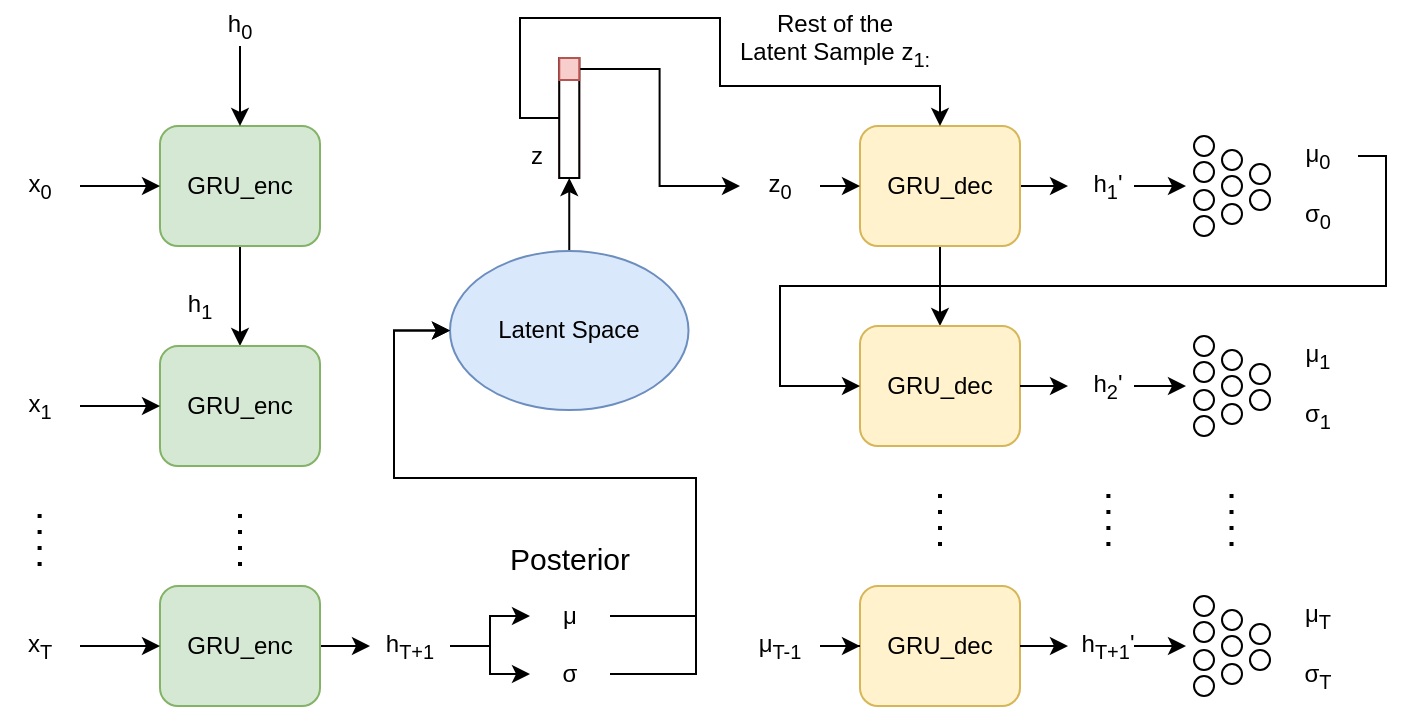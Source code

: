 <mxfile version="14.6.7" type="device"><diagram id="DZ8NXuXy_GfrIPUwnaeM" name="Page-1"><mxGraphModel dx="981" dy="537" grid="1" gridSize="10" guides="1" tooltips="1" connect="1" arrows="1" fold="1" page="1" pageScale="1" pageWidth="1169" pageHeight="827" math="0" shadow="0"><root><mxCell id="0"/><mxCell id="1" parent="0"/><mxCell id="oNLBXndo9JrF9wz1wPDk-12" value="" style="edgeStyle=orthogonalEdgeStyle;rounded=0;orthogonalLoop=1;jettySize=auto;html=1;" parent="1" source="oNLBXndo9JrF9wz1wPDk-1" target="oNLBXndo9JrF9wz1wPDk-2" edge="1"><mxGeometry relative="1" as="geometry"/></mxCell><mxCell id="oNLBXndo9JrF9wz1wPDk-1" value="GRU_enc" style="rounded=1;whiteSpace=wrap;html=1;fillColor=#d5e8d4;strokeColor=#82b366;" parent="1" vertex="1"><mxGeometry x="272" y="304" width="80" height="60" as="geometry"/></mxCell><mxCell id="oNLBXndo9JrF9wz1wPDk-2" value="GRU_enc" style="rounded=1;whiteSpace=wrap;html=1;fillColor=#d5e8d4;strokeColor=#82b366;" parent="1" vertex="1"><mxGeometry x="272" y="414" width="80" height="60" as="geometry"/></mxCell><mxCell id="oNLBXndo9JrF9wz1wPDk-87" value="" style="edgeStyle=orthogonalEdgeStyle;rounded=0;orthogonalLoop=1;jettySize=auto;html=1;" parent="1" source="oNLBXndo9JrF9wz1wPDk-3" target="oNLBXndo9JrF9wz1wPDk-21" edge="1"><mxGeometry relative="1" as="geometry"/></mxCell><mxCell id="oNLBXndo9JrF9wz1wPDk-3" value="GRU_enc" style="rounded=1;whiteSpace=wrap;html=1;fillColor=#d5e8d4;strokeColor=#82b366;" parent="1" vertex="1"><mxGeometry x="272" y="534" width="80" height="60" as="geometry"/></mxCell><mxCell id="oNLBXndo9JrF9wz1wPDk-6" value="" style="edgeStyle=orthogonalEdgeStyle;rounded=0;orthogonalLoop=1;jettySize=auto;html=1;" parent="1" source="oNLBXndo9JrF9wz1wPDk-5" target="oNLBXndo9JrF9wz1wPDk-1" edge="1"><mxGeometry relative="1" as="geometry"/></mxCell><mxCell id="oNLBXndo9JrF9wz1wPDk-5" value="x&lt;sub&gt;0&lt;/sub&gt;" style="text;html=1;strokeColor=none;fillColor=none;align=center;verticalAlign=middle;whiteSpace=wrap;rounded=0;" parent="1" vertex="1"><mxGeometry x="192" y="324" width="40" height="20" as="geometry"/></mxCell><mxCell id="oNLBXndo9JrF9wz1wPDk-7" value="" style="edgeStyle=orthogonalEdgeStyle;rounded=0;orthogonalLoop=1;jettySize=auto;html=1;" parent="1" source="oNLBXndo9JrF9wz1wPDk-8" edge="1"><mxGeometry relative="1" as="geometry"><mxPoint x="272" y="444" as="targetPoint"/></mxGeometry></mxCell><mxCell id="oNLBXndo9JrF9wz1wPDk-8" value="x&lt;sub&gt;1&lt;/sub&gt;" style="text;html=1;strokeColor=none;fillColor=none;align=center;verticalAlign=middle;whiteSpace=wrap;rounded=0;" parent="1" vertex="1"><mxGeometry x="192" y="434" width="40" height="20" as="geometry"/></mxCell><mxCell id="oNLBXndo9JrF9wz1wPDk-9" value="" style="edgeStyle=orthogonalEdgeStyle;rounded=0;orthogonalLoop=1;jettySize=auto;html=1;" parent="1" source="oNLBXndo9JrF9wz1wPDk-10" edge="1"><mxGeometry relative="1" as="geometry"><mxPoint x="272" y="564" as="targetPoint"/></mxGeometry></mxCell><mxCell id="oNLBXndo9JrF9wz1wPDk-10" value="x&lt;sub&gt;T&lt;/sub&gt;" style="text;html=1;strokeColor=none;fillColor=none;align=center;verticalAlign=middle;whiteSpace=wrap;rounded=0;" parent="1" vertex="1"><mxGeometry x="192" y="554" width="40" height="20" as="geometry"/></mxCell><mxCell id="oNLBXndo9JrF9wz1wPDk-15" value="" style="edgeStyle=orthogonalEdgeStyle;rounded=0;orthogonalLoop=1;jettySize=auto;html=1;" parent="1" source="oNLBXndo9JrF9wz1wPDk-14" target="oNLBXndo9JrF9wz1wPDk-1" edge="1"><mxGeometry relative="1" as="geometry"/></mxCell><mxCell id="oNLBXndo9JrF9wz1wPDk-14" value="h&lt;sub&gt;0&lt;/sub&gt;" style="text;html=1;strokeColor=none;fillColor=none;align=center;verticalAlign=middle;whiteSpace=wrap;rounded=0;" parent="1" vertex="1"><mxGeometry x="292" y="244" width="40" height="20" as="geometry"/></mxCell><mxCell id="oNLBXndo9JrF9wz1wPDk-16" value="h&lt;sub&gt;1&lt;/sub&gt;" style="text;html=1;strokeColor=none;fillColor=none;align=center;verticalAlign=middle;whiteSpace=wrap;rounded=0;" parent="1" vertex="1"><mxGeometry x="272" y="384" width="40" height="20" as="geometry"/></mxCell><mxCell id="oNLBXndo9JrF9wz1wPDk-17" value="" style="endArrow=none;dashed=1;html=1;dashPattern=1 3;strokeWidth=2;" parent="1" edge="1"><mxGeometry width="50" height="50" relative="1" as="geometry"><mxPoint x="312" y="524" as="sourcePoint"/><mxPoint x="312" y="494" as="targetPoint"/></mxGeometry></mxCell><mxCell id="ERfAPKb96oPd7G-WMoMk-125" style="edgeStyle=orthogonalEdgeStyle;rounded=0;orthogonalLoop=1;jettySize=auto;html=1;exitX=0.5;exitY=0;exitDx=0;exitDy=0;entryX=0.5;entryY=1;entryDx=0;entryDy=0;" edge="1" parent="1" source="oNLBXndo9JrF9wz1wPDk-18" target="ERfAPKb96oPd7G-WMoMk-123"><mxGeometry relative="1" as="geometry"/></mxCell><mxCell id="oNLBXndo9JrF9wz1wPDk-18" value="Latent Space" style="ellipse;whiteSpace=wrap;html=1;fillColor=#dae8fc;strokeColor=#6c8ebf;" parent="1" vertex="1"><mxGeometry x="417" y="366.5" width="119.25" height="79.5" as="geometry"/></mxCell><mxCell id="oNLBXndo9JrF9wz1wPDk-20" value="" style="endArrow=none;dashed=1;html=1;dashPattern=1 3;strokeWidth=2;" parent="1" edge="1"><mxGeometry width="50" height="50" relative="1" as="geometry"><mxPoint x="211.8" y="524" as="sourcePoint"/><mxPoint x="211.8" y="494" as="targetPoint"/></mxGeometry></mxCell><mxCell id="oNLBXndo9JrF9wz1wPDk-90" style="edgeStyle=orthogonalEdgeStyle;rounded=0;orthogonalLoop=1;jettySize=auto;html=1;entryX=0;entryY=0.5;entryDx=0;entryDy=0;" parent="1" source="oNLBXndo9JrF9wz1wPDk-21" target="oNLBXndo9JrF9wz1wPDk-88" edge="1"><mxGeometry relative="1" as="geometry"/></mxCell><mxCell id="oNLBXndo9JrF9wz1wPDk-91" style="edgeStyle=orthogonalEdgeStyle;rounded=0;orthogonalLoop=1;jettySize=auto;html=1;exitX=1;exitY=0.5;exitDx=0;exitDy=0;entryX=0;entryY=0.5;entryDx=0;entryDy=0;" parent="1" source="oNLBXndo9JrF9wz1wPDk-21" target="oNLBXndo9JrF9wz1wPDk-89" edge="1"><mxGeometry relative="1" as="geometry"/></mxCell><mxCell id="oNLBXndo9JrF9wz1wPDk-21" value="h&lt;sub&gt;T+1&lt;/sub&gt;" style="text;html=1;strokeColor=none;fillColor=none;align=center;verticalAlign=middle;whiteSpace=wrap;rounded=0;" parent="1" vertex="1"><mxGeometry x="377" y="554" width="40" height="20" as="geometry"/></mxCell><mxCell id="ERfAPKb96oPd7G-WMoMk-48" style="edgeStyle=orthogonalEdgeStyle;rounded=0;orthogonalLoop=1;jettySize=auto;html=1;exitX=1;exitY=0.5;exitDx=0;exitDy=0;entryX=0;entryY=0.5;entryDx=0;entryDy=0;" edge="1" parent="1" source="oNLBXndo9JrF9wz1wPDk-88" target="oNLBXndo9JrF9wz1wPDk-18"><mxGeometry relative="1" as="geometry"><Array as="points"><mxPoint x="540" y="549"/><mxPoint x="540" y="480"/><mxPoint x="389" y="480"/><mxPoint x="389" y="406"/></Array></mxGeometry></mxCell><mxCell id="oNLBXndo9JrF9wz1wPDk-88" value="μ" style="text;html=1;strokeColor=none;fillColor=none;align=center;verticalAlign=middle;whiteSpace=wrap;rounded=0;" parent="1" vertex="1"><mxGeometry x="457" y="539" width="40" height="20" as="geometry"/></mxCell><mxCell id="ERfAPKb96oPd7G-WMoMk-49" style="edgeStyle=orthogonalEdgeStyle;rounded=0;orthogonalLoop=1;jettySize=auto;html=1;exitX=1;exitY=0.5;exitDx=0;exitDy=0;entryX=0;entryY=0.5;entryDx=0;entryDy=0;" edge="1" parent="1" source="oNLBXndo9JrF9wz1wPDk-89" target="oNLBXndo9JrF9wz1wPDk-18"><mxGeometry relative="1" as="geometry"><Array as="points"><mxPoint x="540" y="578"/><mxPoint x="540" y="480"/><mxPoint x="389" y="480"/><mxPoint x="389" y="406"/></Array></mxGeometry></mxCell><mxCell id="oNLBXndo9JrF9wz1wPDk-89" value="σ" style="text;html=1;strokeColor=none;fillColor=none;align=center;verticalAlign=middle;whiteSpace=wrap;rounded=0;" parent="1" vertex="1"><mxGeometry x="457" y="568" width="40" height="20" as="geometry"/></mxCell><mxCell id="oNLBXndo9JrF9wz1wPDk-95" value="&lt;font style=&quot;font-size: 15px&quot;&gt;Posterior&lt;/font&gt;" style="text;html=1;strokeColor=none;fillColor=none;align=center;verticalAlign=middle;whiteSpace=wrap;rounded=0;" parent="1" vertex="1"><mxGeometry x="457" y="510" width="40" height="20" as="geometry"/></mxCell><mxCell id="ERfAPKb96oPd7G-WMoMk-57" value="&lt;div&gt;Rest of the &lt;br&gt;&lt;/div&gt;&lt;div&gt;Latent Sample z&lt;sub&gt;1:&lt;/sub&gt;&lt;br&gt;&lt;/div&gt;" style="text;html=1;align=center;verticalAlign=middle;resizable=0;points=[];autosize=1;strokeColor=none;" vertex="1" parent="1"><mxGeometry x="554" y="241" width="110" height="40" as="geometry"/></mxCell><mxCell id="ERfAPKb96oPd7G-WMoMk-58" style="edgeStyle=orthogonalEdgeStyle;rounded=0;orthogonalLoop=1;jettySize=auto;html=1;exitX=1;exitY=0.5;exitDx=0;exitDy=0;entryX=0;entryY=0.5;entryDx=0;entryDy=0;" edge="1" parent="1" source="ERfAPKb96oPd7G-WMoMk-60" target="ERfAPKb96oPd7G-WMoMk-66"><mxGeometry relative="1" as="geometry"/></mxCell><mxCell id="ERfAPKb96oPd7G-WMoMk-59" style="edgeStyle=orthogonalEdgeStyle;rounded=0;orthogonalLoop=1;jettySize=auto;html=1;exitX=0.5;exitY=1;exitDx=0;exitDy=0;entryX=0.5;entryY=0;entryDx=0;entryDy=0;" edge="1" parent="1" source="ERfAPKb96oPd7G-WMoMk-60" target="ERfAPKb96oPd7G-WMoMk-61"><mxGeometry relative="1" as="geometry"/></mxCell><mxCell id="ERfAPKb96oPd7G-WMoMk-60" value="GRU_dec" style="rounded=1;whiteSpace=wrap;html=1;fillColor=#fff2cc;strokeColor=#d6b656;" vertex="1" parent="1"><mxGeometry x="622" y="304" width="80" height="60" as="geometry"/></mxCell><mxCell id="ERfAPKb96oPd7G-WMoMk-61" value="GRU_dec" style="rounded=1;whiteSpace=wrap;html=1;fillColor=#fff2cc;strokeColor=#d6b656;" vertex="1" parent="1"><mxGeometry x="622" y="404" width="80" height="60" as="geometry"/></mxCell><mxCell id="ERfAPKb96oPd7G-WMoMk-62" value="GRU_dec" style="rounded=1;whiteSpace=wrap;html=1;fillColor=#fff2cc;strokeColor=#d6b656;" vertex="1" parent="1"><mxGeometry x="622" y="534" width="80" height="60" as="geometry"/></mxCell><mxCell id="ERfAPKb96oPd7G-WMoMk-63" value="" style="edgeStyle=orthogonalEdgeStyle;rounded=0;orthogonalLoop=1;jettySize=auto;html=1;" edge="1" parent="1" source="ERfAPKb96oPd7G-WMoMk-64"><mxGeometry relative="1" as="geometry"><mxPoint x="622" y="334" as="targetPoint"/></mxGeometry></mxCell><mxCell id="ERfAPKb96oPd7G-WMoMk-64" value="z&lt;sub&gt;0&lt;/sub&gt;" style="text;html=1;strokeColor=none;fillColor=none;align=center;verticalAlign=middle;whiteSpace=wrap;rounded=0;" vertex="1" parent="1"><mxGeometry x="562" y="324" width="40" height="20" as="geometry"/></mxCell><mxCell id="ERfAPKb96oPd7G-WMoMk-65" style="edgeStyle=orthogonalEdgeStyle;rounded=0;orthogonalLoop=1;jettySize=auto;html=1;exitX=1;exitY=0.5;exitDx=0;exitDy=0;" edge="1" parent="1"><mxGeometry relative="1" as="geometry"><mxPoint x="785" y="334" as="targetPoint"/><mxPoint x="759.0" y="334.0" as="sourcePoint"/></mxGeometry></mxCell><mxCell id="ERfAPKb96oPd7G-WMoMk-66" value="h&lt;sub&gt;1&lt;/sub&gt;'" style="text;html=1;strokeColor=none;fillColor=none;align=center;verticalAlign=middle;whiteSpace=wrap;rounded=0;" vertex="1" parent="1"><mxGeometry x="726" y="324" width="40" height="20" as="geometry"/></mxCell><mxCell id="ERfAPKb96oPd7G-WMoMk-67" value="" style="ellipse;whiteSpace=wrap;html=1;aspect=fixed;" vertex="1" parent="1"><mxGeometry x="789" y="309" width="10" height="10" as="geometry"/></mxCell><mxCell id="ERfAPKb96oPd7G-WMoMk-68" value="" style="ellipse;whiteSpace=wrap;html=1;aspect=fixed;" vertex="1" parent="1"><mxGeometry x="789" y="322" width="10" height="10" as="geometry"/></mxCell><mxCell id="ERfAPKb96oPd7G-WMoMk-69" value="" style="ellipse;whiteSpace=wrap;html=1;aspect=fixed;" vertex="1" parent="1"><mxGeometry x="789" y="336" width="10" height="10" as="geometry"/></mxCell><mxCell id="ERfAPKb96oPd7G-WMoMk-70" value="" style="ellipse;whiteSpace=wrap;html=1;aspect=fixed;" vertex="1" parent="1"><mxGeometry x="789" y="349" width="10" height="10" as="geometry"/></mxCell><mxCell id="ERfAPKb96oPd7G-WMoMk-71" value="" style="ellipse;whiteSpace=wrap;html=1;aspect=fixed;" vertex="1" parent="1"><mxGeometry x="803" y="316" width="10" height="10" as="geometry"/></mxCell><mxCell id="ERfAPKb96oPd7G-WMoMk-72" value="" style="ellipse;whiteSpace=wrap;html=1;aspect=fixed;" vertex="1" parent="1"><mxGeometry x="803" y="329" width="10" height="10" as="geometry"/></mxCell><mxCell id="ERfAPKb96oPd7G-WMoMk-73" value="" style="ellipse;whiteSpace=wrap;html=1;aspect=fixed;" vertex="1" parent="1"><mxGeometry x="803" y="343" width="10" height="10" as="geometry"/></mxCell><mxCell id="ERfAPKb96oPd7G-WMoMk-74" value="" style="ellipse;whiteSpace=wrap;html=1;aspect=fixed;" vertex="1" parent="1"><mxGeometry x="817" y="323" width="10" height="10" as="geometry"/></mxCell><mxCell id="ERfAPKb96oPd7G-WMoMk-75" value="" style="ellipse;whiteSpace=wrap;html=1;aspect=fixed;" vertex="1" parent="1"><mxGeometry x="817" y="336" width="10" height="10" as="geometry"/></mxCell><mxCell id="ERfAPKb96oPd7G-WMoMk-76" value="" style="ellipse;whiteSpace=wrap;html=1;aspect=fixed;" vertex="1" parent="1"><mxGeometry x="789" y="409" width="10" height="10" as="geometry"/></mxCell><mxCell id="ERfAPKb96oPd7G-WMoMk-77" value="" style="ellipse;whiteSpace=wrap;html=1;aspect=fixed;" vertex="1" parent="1"><mxGeometry x="789" y="422" width="10" height="10" as="geometry"/></mxCell><mxCell id="ERfAPKb96oPd7G-WMoMk-78" value="" style="ellipse;whiteSpace=wrap;html=1;aspect=fixed;" vertex="1" parent="1"><mxGeometry x="789" y="436" width="10" height="10" as="geometry"/></mxCell><mxCell id="ERfAPKb96oPd7G-WMoMk-79" value="" style="ellipse;whiteSpace=wrap;html=1;aspect=fixed;" vertex="1" parent="1"><mxGeometry x="789" y="449" width="10" height="10" as="geometry"/></mxCell><mxCell id="ERfAPKb96oPd7G-WMoMk-80" value="" style="ellipse;whiteSpace=wrap;html=1;aspect=fixed;" vertex="1" parent="1"><mxGeometry x="803" y="416" width="10" height="10" as="geometry"/></mxCell><mxCell id="ERfAPKb96oPd7G-WMoMk-81" value="" style="ellipse;whiteSpace=wrap;html=1;aspect=fixed;" vertex="1" parent="1"><mxGeometry x="803" y="429" width="10" height="10" as="geometry"/></mxCell><mxCell id="ERfAPKb96oPd7G-WMoMk-82" value="" style="ellipse;whiteSpace=wrap;html=1;aspect=fixed;" vertex="1" parent="1"><mxGeometry x="803" y="443" width="10" height="10" as="geometry"/></mxCell><mxCell id="ERfAPKb96oPd7G-WMoMk-83" value="" style="ellipse;whiteSpace=wrap;html=1;aspect=fixed;" vertex="1" parent="1"><mxGeometry x="817" y="423" width="10" height="10" as="geometry"/></mxCell><mxCell id="ERfAPKb96oPd7G-WMoMk-84" value="" style="ellipse;whiteSpace=wrap;html=1;aspect=fixed;" vertex="1" parent="1"><mxGeometry x="817" y="436" width="10" height="10" as="geometry"/></mxCell><mxCell id="ERfAPKb96oPd7G-WMoMk-85" style="edgeStyle=orthogonalEdgeStyle;rounded=0;orthogonalLoop=1;jettySize=auto;html=1;exitX=1;exitY=0.5;exitDx=0;exitDy=0;entryX=0;entryY=0.5;entryDx=0;entryDy=0;" edge="1" parent="1" target="ERfAPKb96oPd7G-WMoMk-87"><mxGeometry relative="1" as="geometry"><mxPoint x="702" y="434" as="sourcePoint"/></mxGeometry></mxCell><mxCell id="ERfAPKb96oPd7G-WMoMk-86" style="edgeStyle=orthogonalEdgeStyle;rounded=0;orthogonalLoop=1;jettySize=auto;html=1;exitX=1;exitY=0.5;exitDx=0;exitDy=0;" edge="1" parent="1"><mxGeometry relative="1" as="geometry"><mxPoint x="785" y="434" as="targetPoint"/><mxPoint x="759.0" y="434.0" as="sourcePoint"/></mxGeometry></mxCell><mxCell id="ERfAPKb96oPd7G-WMoMk-87" value="h&lt;sub&gt;2&lt;/sub&gt;'" style="text;html=1;strokeColor=none;fillColor=none;align=center;verticalAlign=middle;whiteSpace=wrap;rounded=0;" vertex="1" parent="1"><mxGeometry x="726" y="424" width="40" height="20" as="geometry"/></mxCell><mxCell id="ERfAPKb96oPd7G-WMoMk-88" value="" style="ellipse;whiteSpace=wrap;html=1;aspect=fixed;" vertex="1" parent="1"><mxGeometry x="789" y="539" width="10" height="10" as="geometry"/></mxCell><mxCell id="ERfAPKb96oPd7G-WMoMk-89" value="" style="ellipse;whiteSpace=wrap;html=1;aspect=fixed;" vertex="1" parent="1"><mxGeometry x="789" y="552" width="10" height="10" as="geometry"/></mxCell><mxCell id="ERfAPKb96oPd7G-WMoMk-90" value="" style="ellipse;whiteSpace=wrap;html=1;aspect=fixed;" vertex="1" parent="1"><mxGeometry x="789" y="566" width="10" height="10" as="geometry"/></mxCell><mxCell id="ERfAPKb96oPd7G-WMoMk-91" value="" style="ellipse;whiteSpace=wrap;html=1;aspect=fixed;" vertex="1" parent="1"><mxGeometry x="789" y="579" width="10" height="10" as="geometry"/></mxCell><mxCell id="ERfAPKb96oPd7G-WMoMk-92" value="" style="ellipse;whiteSpace=wrap;html=1;aspect=fixed;" vertex="1" parent="1"><mxGeometry x="803" y="546" width="10" height="10" as="geometry"/></mxCell><mxCell id="ERfAPKb96oPd7G-WMoMk-93" value="" style="ellipse;whiteSpace=wrap;html=1;aspect=fixed;" vertex="1" parent="1"><mxGeometry x="803" y="559" width="10" height="10" as="geometry"/></mxCell><mxCell id="ERfAPKb96oPd7G-WMoMk-94" value="" style="ellipse;whiteSpace=wrap;html=1;aspect=fixed;" vertex="1" parent="1"><mxGeometry x="803" y="573" width="10" height="10" as="geometry"/></mxCell><mxCell id="ERfAPKb96oPd7G-WMoMk-95" value="" style="ellipse;whiteSpace=wrap;html=1;aspect=fixed;" vertex="1" parent="1"><mxGeometry x="817" y="553" width="10" height="10" as="geometry"/></mxCell><mxCell id="ERfAPKb96oPd7G-WMoMk-96" value="" style="ellipse;whiteSpace=wrap;html=1;aspect=fixed;" vertex="1" parent="1"><mxGeometry x="817" y="566" width="10" height="10" as="geometry"/></mxCell><mxCell id="ERfAPKb96oPd7G-WMoMk-97" style="edgeStyle=orthogonalEdgeStyle;rounded=0;orthogonalLoop=1;jettySize=auto;html=1;exitX=1;exitY=0.5;exitDx=0;exitDy=0;entryX=0;entryY=0.5;entryDx=0;entryDy=0;" edge="1" parent="1" target="ERfAPKb96oPd7G-WMoMk-99"><mxGeometry relative="1" as="geometry"><mxPoint x="702" y="564" as="sourcePoint"/></mxGeometry></mxCell><mxCell id="ERfAPKb96oPd7G-WMoMk-98" style="edgeStyle=orthogonalEdgeStyle;rounded=0;orthogonalLoop=1;jettySize=auto;html=1;exitX=1;exitY=0.5;exitDx=0;exitDy=0;" edge="1" parent="1"><mxGeometry relative="1" as="geometry"><mxPoint x="785" y="564" as="targetPoint"/><mxPoint x="759.0" y="564" as="sourcePoint"/></mxGeometry></mxCell><mxCell id="ERfAPKb96oPd7G-WMoMk-99" value="h&lt;sub&gt;T+1&lt;/sub&gt;'" style="text;html=1;strokeColor=none;fillColor=none;align=center;verticalAlign=middle;whiteSpace=wrap;rounded=0;" vertex="1" parent="1"><mxGeometry x="726" y="554" width="40" height="20" as="geometry"/></mxCell><mxCell id="ERfAPKb96oPd7G-WMoMk-100" value="" style="endArrow=none;dashed=1;html=1;dashPattern=1 3;strokeWidth=2;" edge="1" parent="1"><mxGeometry width="50" height="50" relative="1" as="geometry"><mxPoint x="746.2" y="514" as="sourcePoint"/><mxPoint x="746.2" y="484" as="targetPoint"/></mxGeometry></mxCell><mxCell id="ERfAPKb96oPd7G-WMoMk-101" value="" style="endArrow=none;dashed=1;html=1;dashPattern=1 3;strokeWidth=2;" edge="1" parent="1"><mxGeometry width="50" height="50" relative="1" as="geometry"><mxPoint x="662" y="514" as="sourcePoint"/><mxPoint x="662" y="484" as="targetPoint"/></mxGeometry></mxCell><mxCell id="ERfAPKb96oPd7G-WMoMk-102" value="" style="endArrow=none;dashed=1;html=1;dashPattern=1 3;strokeWidth=2;" edge="1" parent="1"><mxGeometry width="50" height="50" relative="1" as="geometry"><mxPoint x="807.76" y="514" as="sourcePoint"/><mxPoint x="807.76" y="484" as="targetPoint"/></mxGeometry></mxCell><mxCell id="ERfAPKb96oPd7G-WMoMk-103" style="edgeStyle=orthogonalEdgeStyle;rounded=0;orthogonalLoop=1;jettySize=auto;html=1;entryX=0;entryY=0.5;entryDx=0;entryDy=0;" edge="1" parent="1" source="ERfAPKb96oPd7G-WMoMk-104" target="ERfAPKb96oPd7G-WMoMk-61"><mxGeometry relative="1" as="geometry"><Array as="points"><mxPoint x="885" y="319"/><mxPoint x="885" y="384"/><mxPoint x="582" y="384"/><mxPoint x="582" y="434"/></Array></mxGeometry></mxCell><mxCell id="ERfAPKb96oPd7G-WMoMk-104" value="μ&lt;sub&gt;0&lt;/sub&gt;" style="text;html=1;strokeColor=none;fillColor=none;align=center;verticalAlign=middle;whiteSpace=wrap;rounded=0;" vertex="1" parent="1"><mxGeometry x="831" y="309" width="40" height="20" as="geometry"/></mxCell><mxCell id="ERfAPKb96oPd7G-WMoMk-105" value="σ&lt;sub&gt;0&lt;/sub&gt;" style="text;html=1;strokeColor=none;fillColor=none;align=center;verticalAlign=middle;whiteSpace=wrap;rounded=0;" vertex="1" parent="1"><mxGeometry x="831" y="339" width="40" height="20" as="geometry"/></mxCell><mxCell id="ERfAPKb96oPd7G-WMoMk-106" value="μ&lt;sub&gt;1&lt;/sub&gt;" style="text;html=1;strokeColor=none;fillColor=none;align=center;verticalAlign=middle;whiteSpace=wrap;rounded=0;" vertex="1" parent="1"><mxGeometry x="831" y="409" width="40" height="20" as="geometry"/></mxCell><mxCell id="ERfAPKb96oPd7G-WMoMk-107" value="σ&lt;sub&gt;1&lt;/sub&gt;" style="text;html=1;strokeColor=none;fillColor=none;align=center;verticalAlign=middle;whiteSpace=wrap;rounded=0;" vertex="1" parent="1"><mxGeometry x="831" y="439" width="40" height="20" as="geometry"/></mxCell><mxCell id="ERfAPKb96oPd7G-WMoMk-108" value="μ&lt;sub&gt;T&lt;/sub&gt;" style="text;html=1;strokeColor=none;fillColor=none;align=center;verticalAlign=middle;whiteSpace=wrap;rounded=0;" vertex="1" parent="1"><mxGeometry x="831" y="539" width="40" height="20" as="geometry"/></mxCell><mxCell id="ERfAPKb96oPd7G-WMoMk-109" value="σ&lt;sub&gt;T&lt;/sub&gt;" style="text;html=1;strokeColor=none;fillColor=none;align=center;verticalAlign=middle;whiteSpace=wrap;rounded=0;" vertex="1" parent="1"><mxGeometry x="831" y="569" width="40" height="20" as="geometry"/></mxCell><mxCell id="ERfAPKb96oPd7G-WMoMk-110" value="" style="edgeStyle=orthogonalEdgeStyle;rounded=0;orthogonalLoop=1;jettySize=auto;html=1;" edge="1" parent="1" source="ERfAPKb96oPd7G-WMoMk-111" target="ERfAPKb96oPd7G-WMoMk-62"><mxGeometry relative="1" as="geometry"/></mxCell><mxCell id="ERfAPKb96oPd7G-WMoMk-111" value="μ&lt;sub&gt;T-1&lt;/sub&gt;" style="text;html=1;strokeColor=none;fillColor=none;align=center;verticalAlign=middle;whiteSpace=wrap;rounded=0;" vertex="1" parent="1"><mxGeometry x="562" y="554" width="40" height="20" as="geometry"/></mxCell><mxCell id="ERfAPKb96oPd7G-WMoMk-116" value="z" style="text;html=1;align=center;verticalAlign=middle;resizable=0;points=[];autosize=1;strokeColor=none;" vertex="1" parent="1"><mxGeometry x="450" y="309" width="20" height="20" as="geometry"/></mxCell><mxCell id="ERfAPKb96oPd7G-WMoMk-124" value="" style="group;fillColor=#f8cecc;strokeColor=#b85450;container=0;" vertex="1" connectable="0" parent="1"><mxGeometry x="471.63" y="270" width="10" height="60" as="geometry"/></mxCell><mxCell id="ERfAPKb96oPd7G-WMoMk-126" style="edgeStyle=orthogonalEdgeStyle;rounded=0;orthogonalLoop=1;jettySize=auto;html=1;exitX=1;exitY=0.5;exitDx=0;exitDy=0;entryX=0;entryY=0.5;entryDx=0;entryDy=0;" edge="1" parent="1" source="ERfAPKb96oPd7G-WMoMk-120" target="ERfAPKb96oPd7G-WMoMk-64"><mxGeometry relative="1" as="geometry"/></mxCell><mxCell id="ERfAPKb96oPd7G-WMoMk-129" style="edgeStyle=orthogonalEdgeStyle;rounded=0;orthogonalLoop=1;jettySize=auto;html=1;exitX=0;exitY=0.5;exitDx=0;exitDy=0;entryX=0.5;entryY=0;entryDx=0;entryDy=0;" edge="1" parent="1" source="ERfAPKb96oPd7G-WMoMk-123" target="ERfAPKb96oPd7G-WMoMk-60"><mxGeometry relative="1" as="geometry"><Array as="points"><mxPoint x="452" y="300"/><mxPoint x="452" y="250"/><mxPoint x="552" y="250"/><mxPoint x="552" y="284"/><mxPoint x="662" y="284"/></Array></mxGeometry></mxCell><mxCell id="ERfAPKb96oPd7G-WMoMk-123" value="" style="rounded=0;whiteSpace=wrap;html=1;" vertex="1" parent="1"><mxGeometry x="471.63" y="270" width="10" height="60" as="geometry"/></mxCell><mxCell id="ERfAPKb96oPd7G-WMoMk-120" value="" style="rounded=0;whiteSpace=wrap;html=1;fillColor=#f8cecc;strokeColor=#b85450;" vertex="1" parent="1"><mxGeometry x="471.63" y="270" width="10" height="11" as="geometry"/></mxCell></root></mxGraphModel></diagram></mxfile>